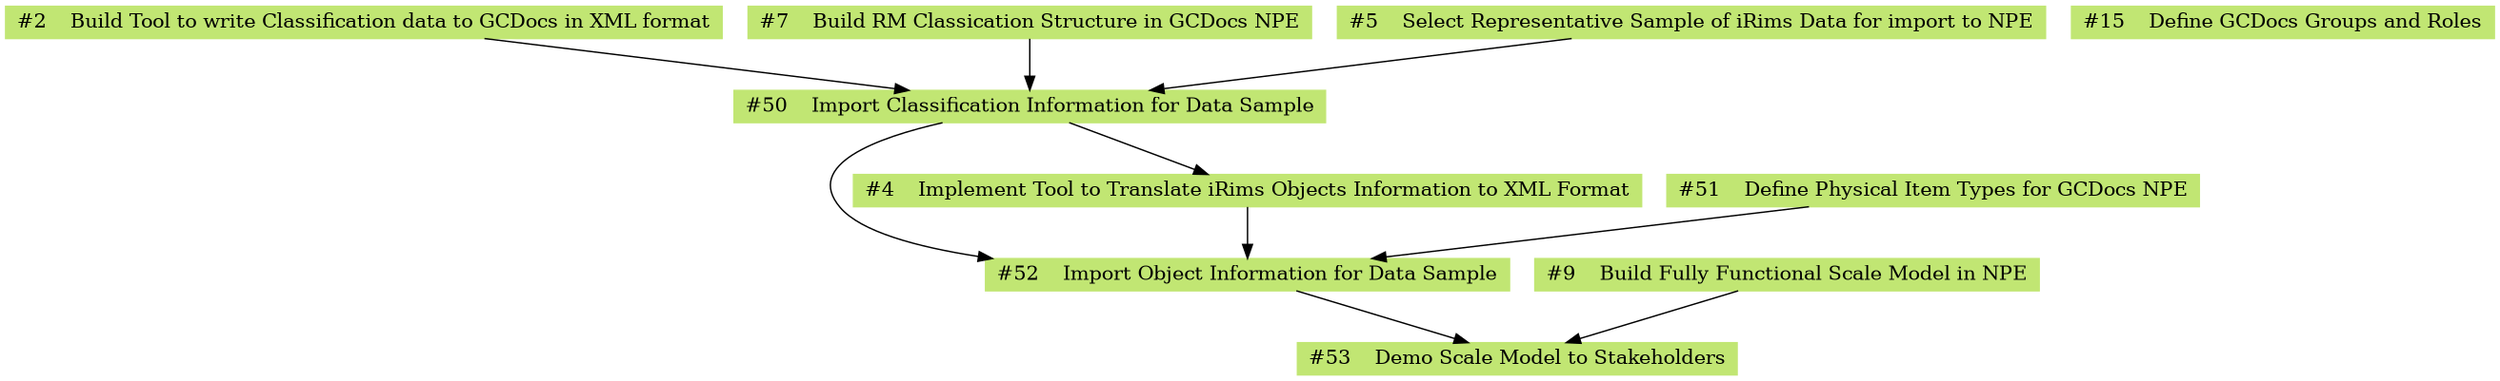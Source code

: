 digraph G{
	compound=true;
	size="17.5,10"
	node [shape=record, height=.1, style=filled, color=".22 .5 .9"]
	node2 [label="#2 | Build Tool to write Classification data to GCDocs in XML format"]
	node7 [label="#7 | Build RM Classication Structure in GCDocs NPE"]
	node15 [label="#15 | Define GCDocs Groups and Roles"]
	node50 [label="#50 | Import Classification Information for Data Sample"]
	node51 [label="#51 | Define Physical Item Types for GCDocs NPE"]
	node52 [label="#52 | Import Object Information for Data Sample"]
	node4 [label="#4 | Implement Tool to Translate iRims Objects Information to XML Format"]
	node5 [label="#5 | Select Representative Sample of iRims Data for import to NPE"]
	node53[label="#53 | Demo Scale Model to Stakeholders"]
	node9 [label="#9 | Build Fully Functional Scale Model in NPE"]	

	node2 -> node50;
	node7 -> node50;
	node50 -> node4;
	node50 -> node52;
	node51 -> node52;
	node4 -> node52;
	node5 -> node50;
	node52 -> node53;
	node9 -> node53;
}
